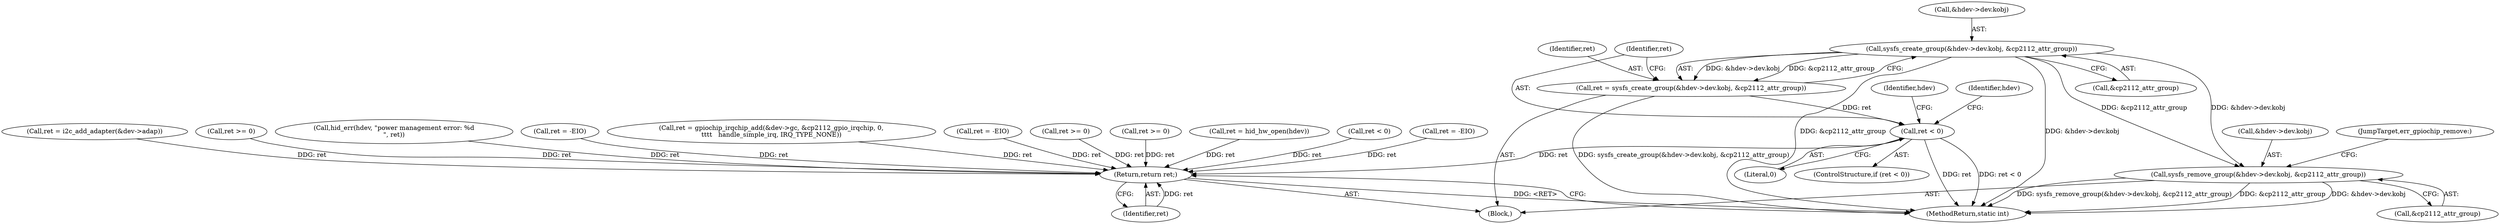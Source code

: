 digraph "0_linux_7a7b5df84b6b4e5d599c7289526eed96541a0654_3@API" {
"1000481" [label="(Call,sysfs_create_group(&hdev->dev.kobj, &cp2112_attr_group))"];
"1000479" [label="(Call,ret = sysfs_create_group(&hdev->dev.kobj, &cp2112_attr_group))"];
"1000491" [label="(Call,ret < 0)"];
"1000561" [label="(Return,return ret;)"];
"1000530" [label="(Call,sysfs_remove_group(&hdev->dev.kobj, &cp2112_attr_group))"];
"1000531" [label="(Call,&hdev->dev.kobj)"];
"1000500" [label="(Identifier,hdev)"];
"1000195" [label="(Call,hid_err(hdev, \"power management error: %d\n\", ret))"];
"1000296" [label="(Call,ret = -EIO)"];
"1000563" [label="(MethodReturn,static int)"];
"1000537" [label="(Call,&cp2112_attr_group)"];
"1000103" [label="(Block,)"];
"1000504" [label="(Call,ret = gpiochip_irqchip_add(&dev->gc, &cp2112_gpio_irqchip, 0,\n\t\t\t\t   handle_simple_irq, IRQ_TYPE_NONE))"];
"1000539" [label="(JumpTarget,err_gpiochip_remove:)"];
"1000261" [label="(Call,ret = -EIO)"];
"1000491" [label="(Call,ret < 0)"];
"1000258" [label="(Call,ret >= 0)"];
"1000219" [label="(Call,ret >= 0)"];
"1000493" [label="(Literal,0)"];
"1000174" [label="(Call,ret = hid_hw_open(hdev))"];
"1000471" [label="(Call,ret < 0)"];
"1000496" [label="(Identifier,hdev)"];
"1000222" [label="(Call,ret = -EIO)"];
"1000530" [label="(Call,sysfs_remove_group(&hdev->dev.kobj, &cp2112_attr_group))"];
"1000376" [label="(Call,ret = i2c_add_adapter(&dev->adap))"];
"1000492" [label="(Identifier,ret)"];
"1000479" [label="(Call,ret = sysfs_create_group(&hdev->dev.kobj, &cp2112_attr_group))"];
"1000561" [label="(Return,return ret;)"];
"1000562" [label="(Identifier,ret)"];
"1000482" [label="(Call,&hdev->dev.kobj)"];
"1000488" [label="(Call,&cp2112_attr_group)"];
"1000490" [label="(ControlStructure,if (ret < 0))"];
"1000481" [label="(Call,sysfs_create_group(&hdev->dev.kobj, &cp2112_attr_group))"];
"1000293" [label="(Call,ret >= 0)"];
"1000480" [label="(Identifier,ret)"];
"1000481" -> "1000479"  [label="AST: "];
"1000481" -> "1000488"  [label="CFG: "];
"1000482" -> "1000481"  [label="AST: "];
"1000488" -> "1000481"  [label="AST: "];
"1000479" -> "1000481"  [label="CFG: "];
"1000481" -> "1000563"  [label="DDG: &cp2112_attr_group"];
"1000481" -> "1000563"  [label="DDG: &hdev->dev.kobj"];
"1000481" -> "1000479"  [label="DDG: &hdev->dev.kobj"];
"1000481" -> "1000479"  [label="DDG: &cp2112_attr_group"];
"1000481" -> "1000530"  [label="DDG: &hdev->dev.kobj"];
"1000481" -> "1000530"  [label="DDG: &cp2112_attr_group"];
"1000479" -> "1000103"  [label="AST: "];
"1000480" -> "1000479"  [label="AST: "];
"1000492" -> "1000479"  [label="CFG: "];
"1000479" -> "1000563"  [label="DDG: sysfs_create_group(&hdev->dev.kobj, &cp2112_attr_group)"];
"1000479" -> "1000491"  [label="DDG: ret"];
"1000491" -> "1000490"  [label="AST: "];
"1000491" -> "1000493"  [label="CFG: "];
"1000492" -> "1000491"  [label="AST: "];
"1000493" -> "1000491"  [label="AST: "];
"1000496" -> "1000491"  [label="CFG: "];
"1000500" -> "1000491"  [label="CFG: "];
"1000491" -> "1000563"  [label="DDG: ret < 0"];
"1000491" -> "1000563"  [label="DDG: ret"];
"1000491" -> "1000561"  [label="DDG: ret"];
"1000561" -> "1000103"  [label="AST: "];
"1000561" -> "1000562"  [label="CFG: "];
"1000562" -> "1000561"  [label="AST: "];
"1000563" -> "1000561"  [label="CFG: "];
"1000561" -> "1000563"  [label="DDG: <RET>"];
"1000562" -> "1000561"  [label="DDG: ret"];
"1000258" -> "1000561"  [label="DDG: ret"];
"1000376" -> "1000561"  [label="DDG: ret"];
"1000222" -> "1000561"  [label="DDG: ret"];
"1000293" -> "1000561"  [label="DDG: ret"];
"1000471" -> "1000561"  [label="DDG: ret"];
"1000504" -> "1000561"  [label="DDG: ret"];
"1000219" -> "1000561"  [label="DDG: ret"];
"1000174" -> "1000561"  [label="DDG: ret"];
"1000195" -> "1000561"  [label="DDG: ret"];
"1000296" -> "1000561"  [label="DDG: ret"];
"1000261" -> "1000561"  [label="DDG: ret"];
"1000530" -> "1000103"  [label="AST: "];
"1000530" -> "1000537"  [label="CFG: "];
"1000531" -> "1000530"  [label="AST: "];
"1000537" -> "1000530"  [label="AST: "];
"1000539" -> "1000530"  [label="CFG: "];
"1000530" -> "1000563"  [label="DDG: &hdev->dev.kobj"];
"1000530" -> "1000563"  [label="DDG: sysfs_remove_group(&hdev->dev.kobj, &cp2112_attr_group)"];
"1000530" -> "1000563"  [label="DDG: &cp2112_attr_group"];
}
